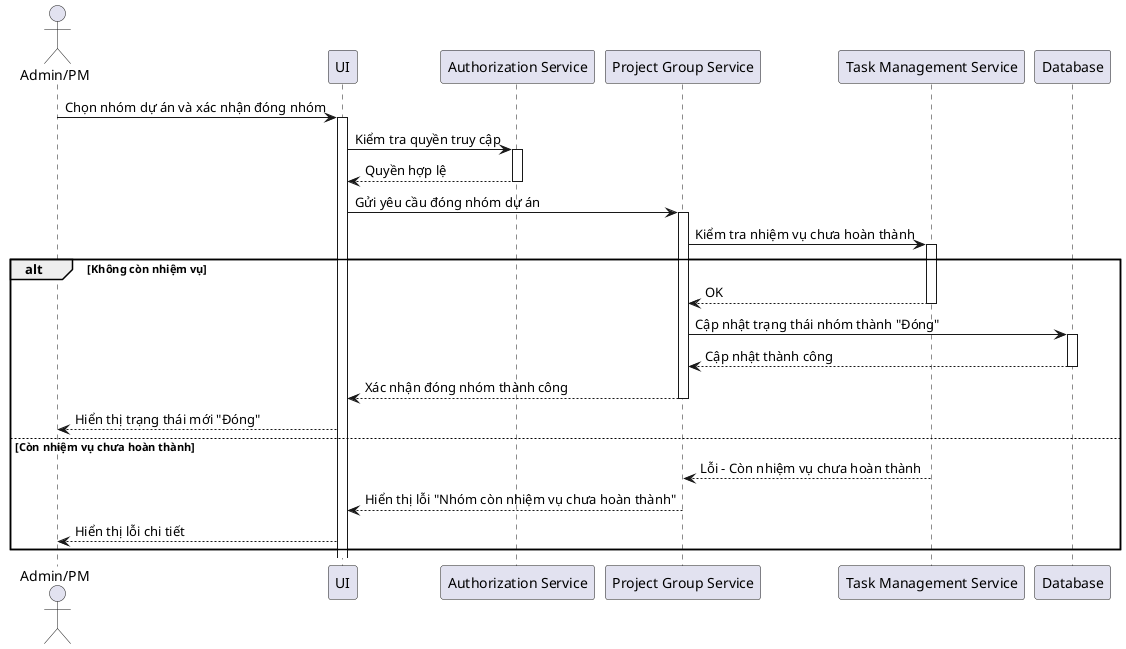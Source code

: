 @startuml
actor "Admin/PM" as User

participant "UI" as UI
participant "Authorization Service"
participant "Project Group Service" as System
participant "Task Management Service"
participant "Database" as DB


User -> UI: Chọn nhóm dự án và xác nhận đóng nhóm
activate UI

UI -> "Authorization Service": Kiểm tra quyền truy cập
activate "Authorization Service"
"Authorization Service" --> UI: Quyền hợp lệ
deactivate "Authorization Service"

UI -> System: Gửi yêu cầu đóng nhóm dự án
activate System

System -> "Task Management Service": Kiểm tra nhiệm vụ chưa hoàn thành
activate "Task Management Service"

alt Không còn nhiệm vụ
    "Task Management Service" --> System: OK
    deactivate "Task Management Service"

    System -> DB: Cập nhật trạng thái nhóm thành "Đóng"
    activate DB
    DB --> System: Cập nhật thành công
    deactivate DB


    System --> UI: Xác nhận đóng nhóm thành công
    deactivate System
    UI --> User: Hiển thị trạng thái mới "Đóng"

else Còn nhiệm vụ chưa hoàn thành
    "Task Management Service" --> System: Lỗi - Còn nhiệm vụ chưa hoàn thành
    deactivate "Task Management Service"
    System --> UI: Hiển thị lỗi "Nhóm còn nhiệm vụ chưa hoàn thành"
    UI --> User: Hiển thị lỗi chi tiết
    deactivate System
end

@enduml